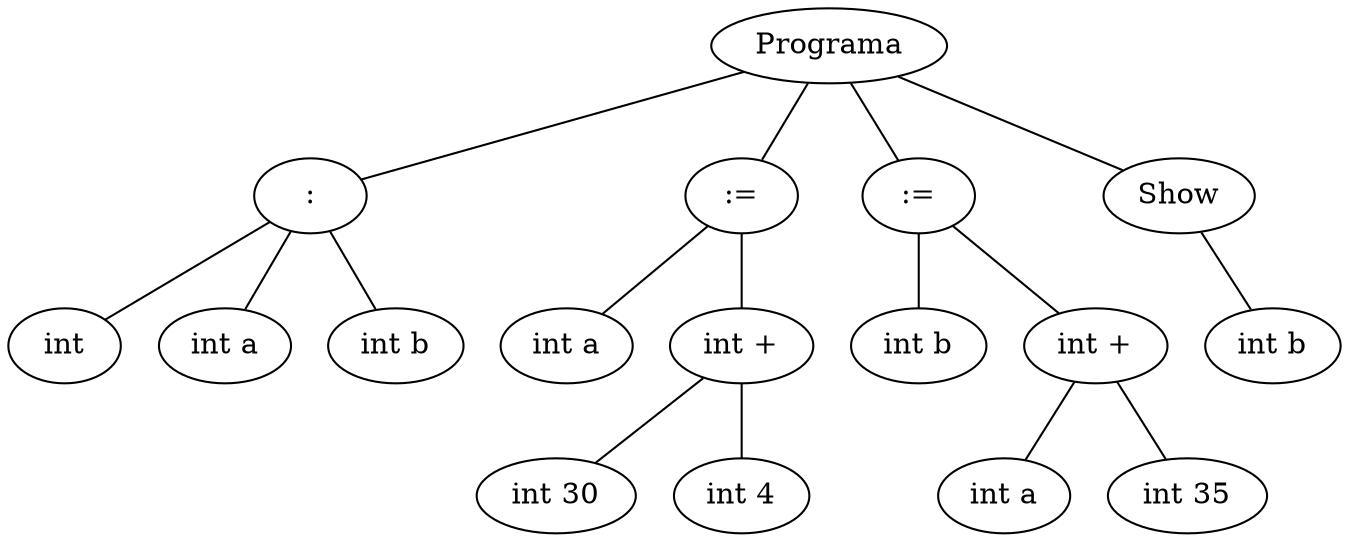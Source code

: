 graph G {nodo_281692033[label="Programa"]
declaracion_2081945697[label=":"]
nodo_281692033--declaracion_2081945697
integer_2102451150[label="int"]
declaracion_2081945697--integer_2102451150
identificador_635064372[label="int a"]
declaracion_2081945697--identificador_635064372
identificador_1735327041[label="int b"]
declaracion_2081945697--identificador_1735327041
asignacion_620348733[label=":="]
nodo_281692033--asignacion_620348733
identificador_1594684615[label="int a"]
asignacion_620348733--identificador_1594684615
suma_673203426[label="int +"]
asignacion_620348733--suma_673203426
cte_entera_942940242[label="int 30"]
suma_673203426--cte_entera_942940242
cte_entera_1385093700[label="int 4"]
suma_673203426--cte_entera_1385093700
asignacion_1788655134[label=":="]
nodo_281692033--asignacion_1788655134
identificador_1077016827[label="int b"]
asignacion_1788655134--identificador_1077016827
suma_1503557151[label="int +"]
asignacion_1788655134--suma_1503557151
identificador_2112277394[label="int a"]
suma_1503557151--identificador_2112277394
cte_entera_1925561974[label="int 35"]
suma_1503557151--cte_entera_1925561974
show_1039955701[label="Show"]
nodo_281692033--show_1039955701
identificador_402182619[label="int b"]
show_1039955701--identificador_402182619
}
